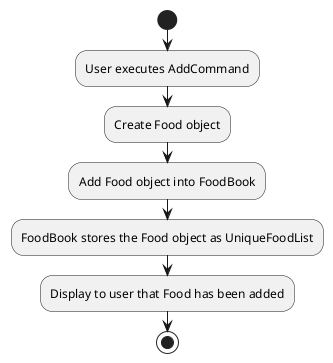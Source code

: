 @startuml
start
:User executes AddCommand;
 :Create Food object;
 :Add Food object into FoodBook;
 :FoodBook stores the Food object as UniqueFoodList;
 :Display to user that Food has been added;
 stop
 @enduml
